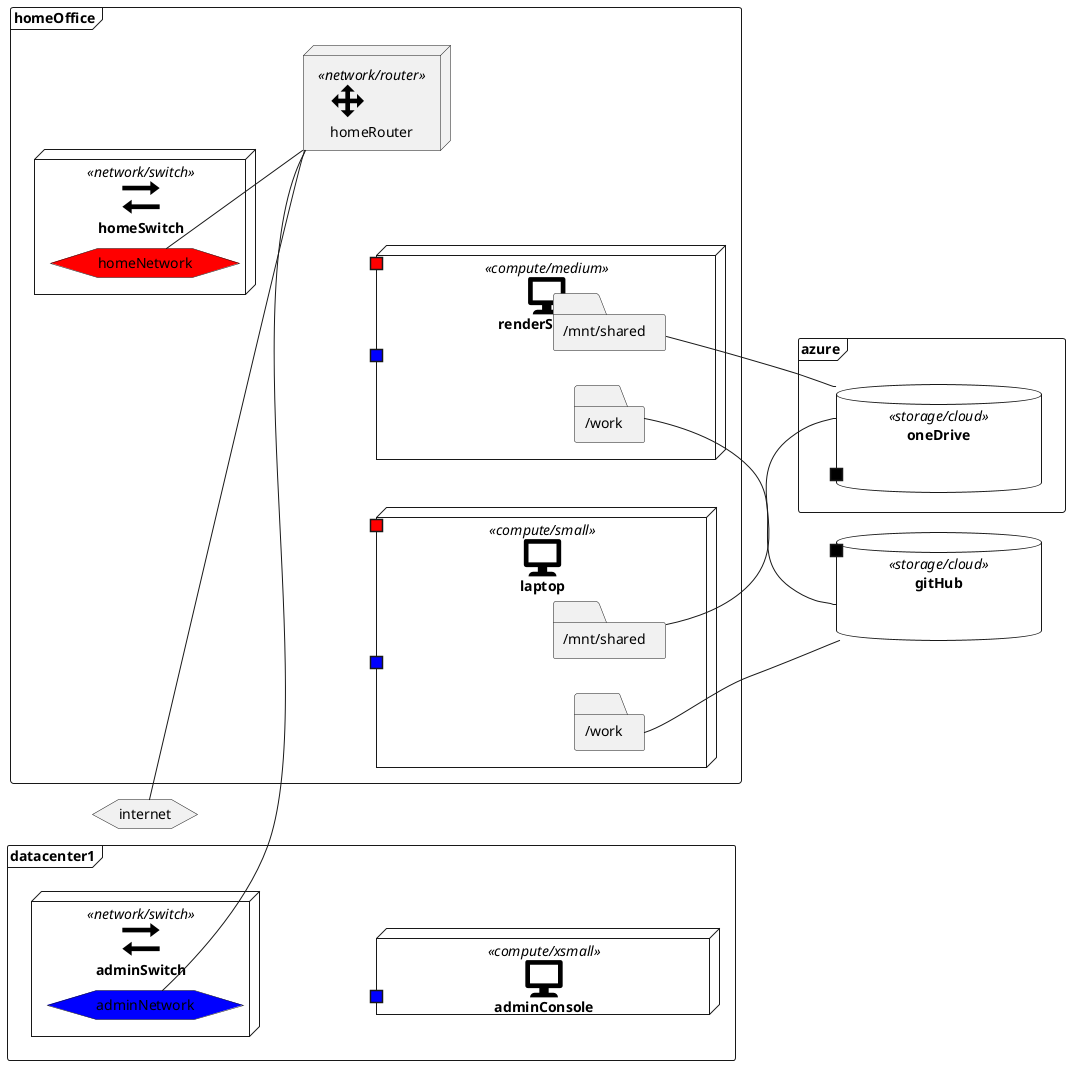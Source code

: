 @startuml

left to right direction



hexagon internet





frame homeOffice {

    node "<&move*4>\nhomeRouter" as homeRouter <<network/router>> {
    
    }

    node "<&transfer*4>\nhomeSwitch" as homeSwitch <<network/switch>> {
    hexagon homeNetwork #red
    }

    node "<&monitor*4>\nrenderService" as renderService <<compute/medium>> {
    portin " " as renderServiceadminNetwork #blue
portin " " as renderServicehomeNetwork #red
folder "/mnt/shared" as renderServicemntshared
folder "/work" as renderServicework
    }

    node "<&monitor*4>\nlaptop" as laptop <<compute/small>> {
    portin " " as laptopadminNetwork #blue
portin " " as laptophomeNetwork #red
folder "/mnt/shared" as laptopmntshared
folder "/work" as laptopwork
    }



}

frame datacenter1 {

    node "<&transfer*4>\nadminSwitch" as adminSwitch <<network/switch>> {
    hexagon adminNetwork #blue
    }

    node "<&monitor*4>\nadminConsole" as adminConsole <<compute/xsmall>> {
    portin " " as adminConsoleadminNetwork #blue
    }



}

frame gitHub {


    database gitHub <<storage/cloud>> {
    portin " " as gitHubinternet #black
    }


}

frame azure {


    database oneDrive <<storage/cloud>> {
    portin " " as oneDriveinternet #black
    }


}


homeNetwork -- homeRouter
adminNetwork -- homeRouter
internet -- homeRouter



adminNetwork -[hidden]- renderServiceadminNetwork
homeNetwork -[hidden]- renderServicehomeNetwork
renderServicemntshared ---- oneDrive
renderServicework ---- gitHub

adminNetwork -[hidden]- laptopadminNetwork
homeNetwork -[hidden]- laptophomeNetwork
laptopmntshared ---- oneDrive
laptopwork ---- gitHub



adminNetwork -[hidden]- adminConsoleadminNetwork

@enduml

